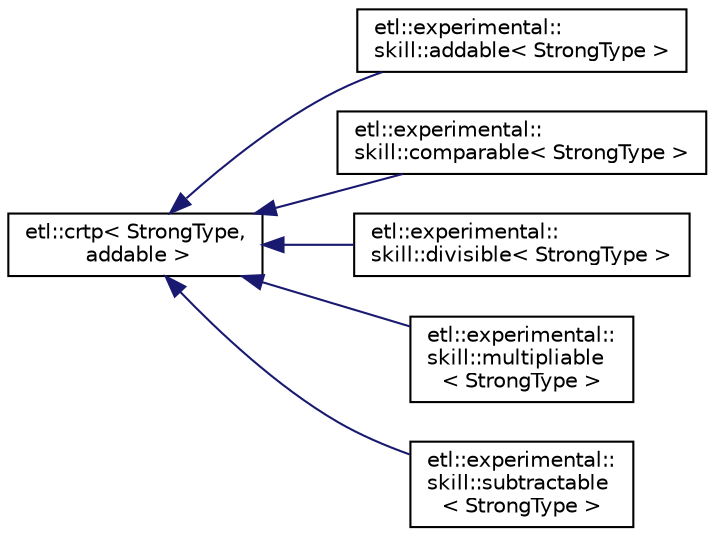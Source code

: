 digraph "Graphical Class Hierarchy"
{
  edge [fontname="Helvetica",fontsize="10",labelfontname="Helvetica",labelfontsize="10"];
  node [fontname="Helvetica",fontsize="10",shape=record];
  rankdir="LR";
  Node0 [label="etl::crtp\< StrongType,\l addable \>",height=0.2,width=0.4,color="black", fillcolor="white", style="filled",URL="$structetl_1_1crtp.html"];
  Node0 -> Node1 [dir="back",color="midnightblue",fontsize="10",style="solid",fontname="Helvetica"];
  Node1 [label="etl::experimental::\lskill::addable\< StrongType \>",height=0.2,width=0.4,color="black", fillcolor="white", style="filled",URL="$structetl_1_1experimental_1_1skill_1_1addable.html"];
  Node0 -> Node2 [dir="back",color="midnightblue",fontsize="10",style="solid",fontname="Helvetica"];
  Node2 [label="etl::experimental::\lskill::comparable\< StrongType \>",height=0.2,width=0.4,color="black", fillcolor="white", style="filled",URL="$structetl_1_1experimental_1_1skill_1_1comparable.html"];
  Node0 -> Node3 [dir="back",color="midnightblue",fontsize="10",style="solid",fontname="Helvetica"];
  Node3 [label="etl::experimental::\lskill::divisible\< StrongType \>",height=0.2,width=0.4,color="black", fillcolor="white", style="filled",URL="$structetl_1_1experimental_1_1skill_1_1divisible.html"];
  Node0 -> Node4 [dir="back",color="midnightblue",fontsize="10",style="solid",fontname="Helvetica"];
  Node4 [label="etl::experimental::\lskill::multipliable\l\< StrongType \>",height=0.2,width=0.4,color="black", fillcolor="white", style="filled",URL="$structetl_1_1experimental_1_1skill_1_1multipliable.html"];
  Node0 -> Node5 [dir="back",color="midnightblue",fontsize="10",style="solid",fontname="Helvetica"];
  Node5 [label="etl::experimental::\lskill::subtractable\l\< StrongType \>",height=0.2,width=0.4,color="black", fillcolor="white", style="filled",URL="$structetl_1_1experimental_1_1skill_1_1subtractable.html"];
}
